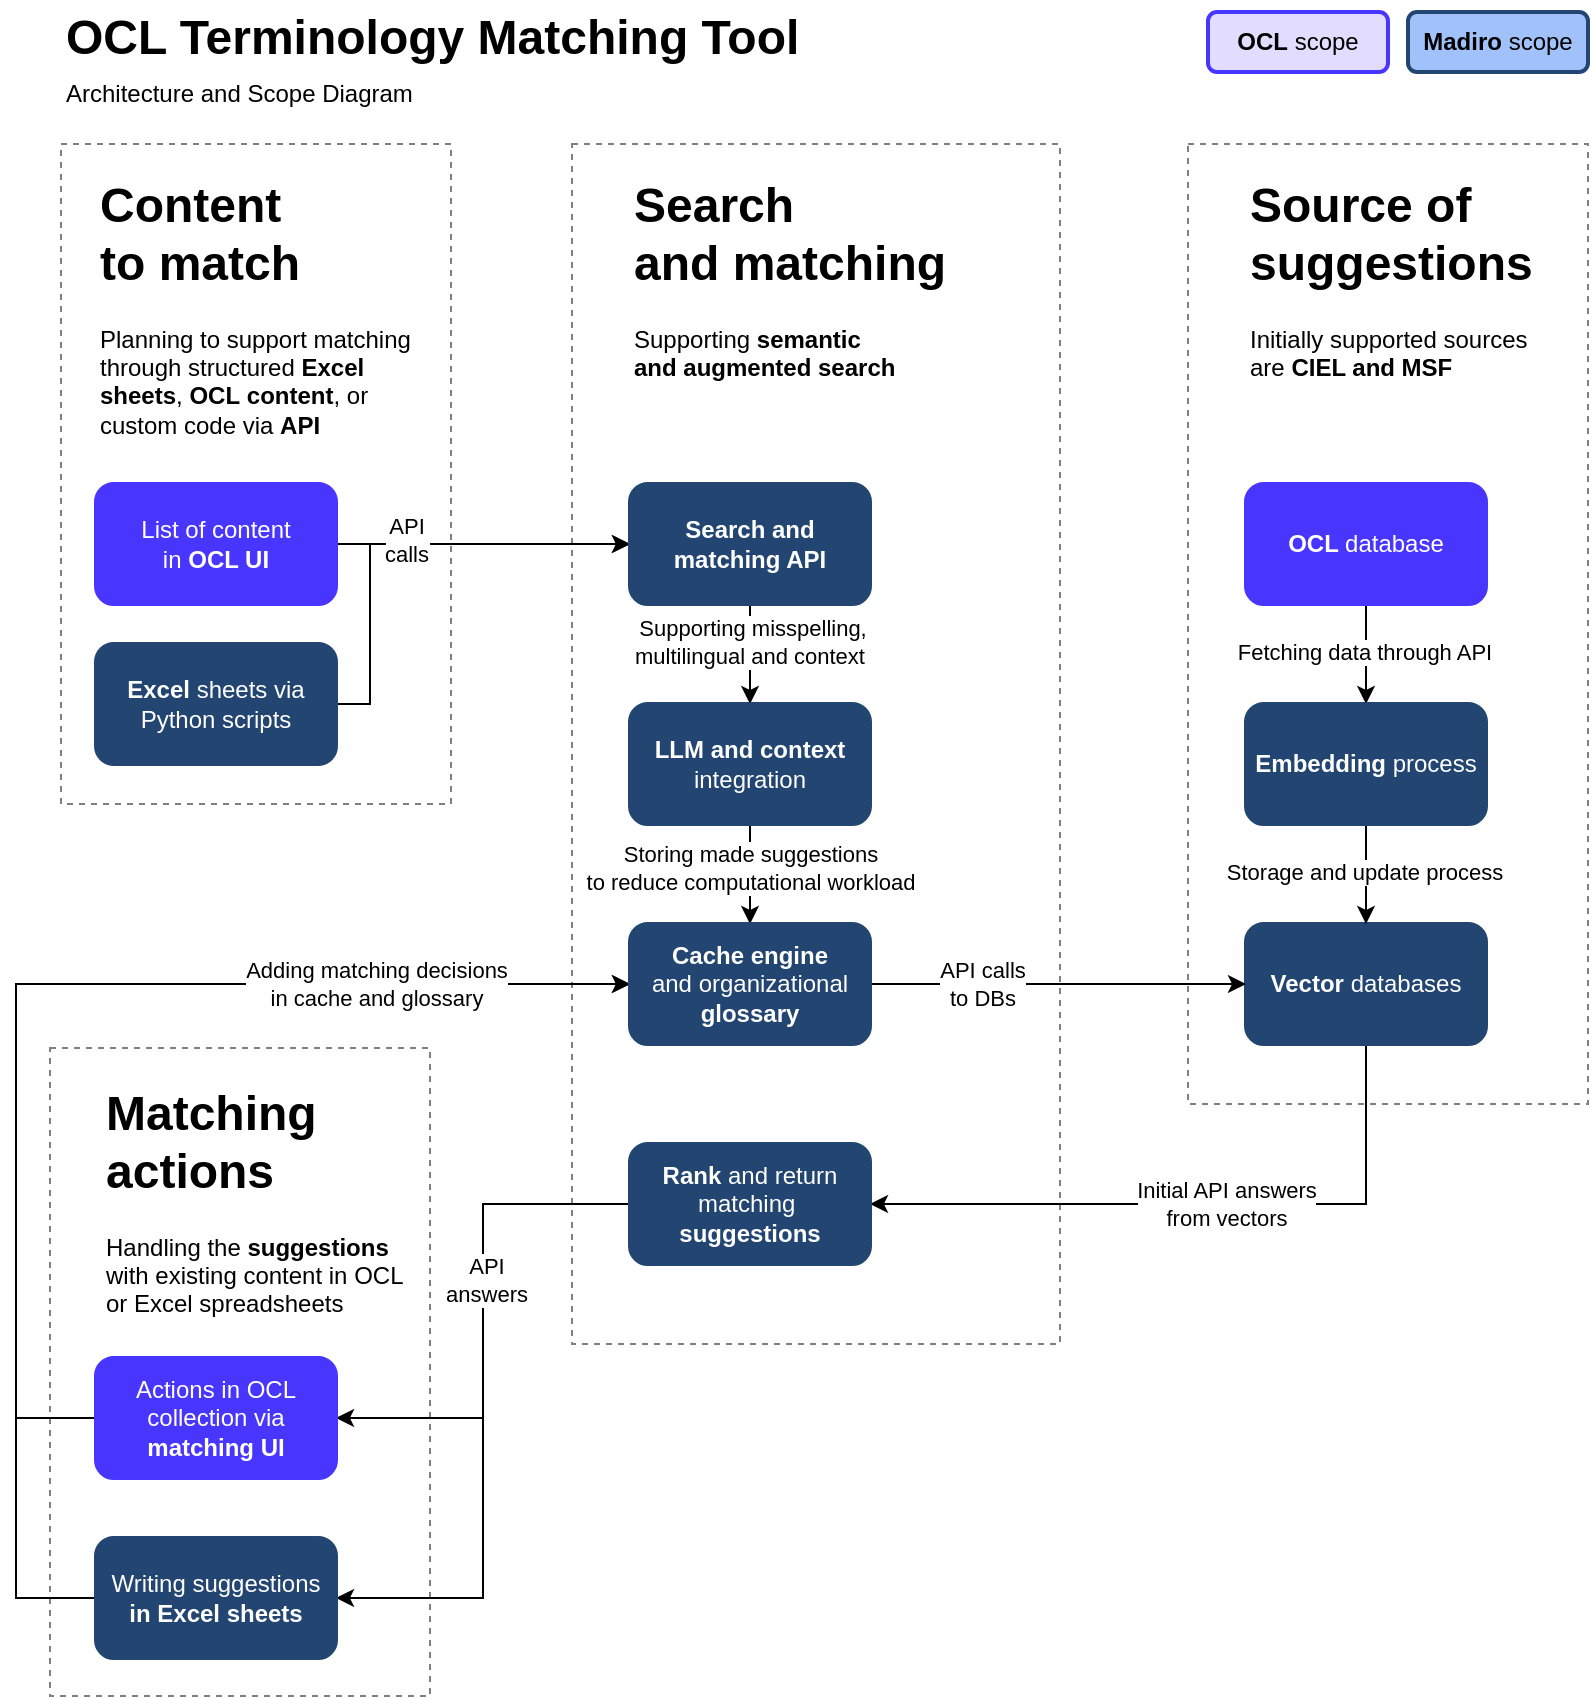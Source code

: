 <mxfile version="26.0.2">
  <diagram name="Page-1" id="SCZxRWlNd6-uZOi4cMfh">
    <mxGraphModel dx="1194" dy="710" grid="0" gridSize="10" guides="1" tooltips="1" connect="1" arrows="1" fold="1" page="1" pageScale="1" pageWidth="827" pageHeight="1169" background="#FFFFFF" math="0" shadow="0">
      <root>
        <mxCell id="0" />
        <mxCell id="1" parent="0" />
        <mxCell id="U9XiAi5DZTVXuSxYuTZE-63" value="" style="rounded=0;whiteSpace=wrap;html=1;fillColor=default;strokeColor=#808080;dashed=1;" vertex="1" parent="1">
          <mxGeometry x="31" y="544" width="190" height="324" as="geometry" />
        </mxCell>
        <mxCell id="U9XiAi5DZTVXuSxYuTZE-62" value="" style="rounded=0;whiteSpace=wrap;html=1;fillColor=default;strokeColor=#808080;dashed=1;" vertex="1" parent="1">
          <mxGeometry x="600" y="92" width="200" height="480" as="geometry" />
        </mxCell>
        <mxCell id="U9XiAi5DZTVXuSxYuTZE-60" value="" style="rounded=0;whiteSpace=wrap;html=1;fillColor=default;strokeColor=#808080;dashed=1;" vertex="1" parent="1">
          <mxGeometry x="292" y="92" width="244" height="600" as="geometry" />
        </mxCell>
        <mxCell id="U9XiAi5DZTVXuSxYuTZE-59" value="" style="rounded=0;whiteSpace=wrap;html=1;fillColor=default;strokeColor=#808080;dashed=1;" vertex="1" parent="1">
          <mxGeometry x="36.5" y="92" width="195" height="330" as="geometry" />
        </mxCell>
        <mxCell id="U9XiAi5DZTVXuSxYuTZE-31" value="&lt;h1 style=&quot;margin-top: 0px;&quot;&gt;Search &lt;br&gt;and matching&lt;/h1&gt;&lt;p&gt;Supporting &lt;b&gt;semantic&lt;br&gt;and augmented search&lt;/b&gt;&lt;/p&gt;" style="text;html=1;whiteSpace=wrap;overflow=hidden;rounded=0;strokeColor=none;dashed=1;" vertex="1" parent="1">
          <mxGeometry x="321" y="102" width="200" height="130" as="geometry" />
        </mxCell>
        <mxCell id="U9XiAi5DZTVXuSxYuTZE-2" value="&lt;h1 style=&quot;margin-top: 0px;&quot;&gt;Content &lt;br&gt;to match&lt;/h1&gt;&lt;p&gt;Planning to support matching through&amp;nbsp;structured &lt;b&gt;Excel sheets&lt;/b&gt;, &lt;b&gt;OCL&lt;/b&gt; &lt;b&gt;content&lt;/b&gt;,&amp;nbsp;or custom code via &lt;b&gt;API&lt;/b&gt;&lt;/p&gt;" style="text;html=1;whiteSpace=wrap;overflow=hidden;rounded=0;strokeColor=none;dashed=1;" vertex="1" parent="1">
          <mxGeometry x="54" y="102" width="170" height="140" as="geometry" />
        </mxCell>
        <mxCell id="U9XiAi5DZTVXuSxYuTZE-32" style="edgeStyle=orthogonalEdgeStyle;rounded=0;orthogonalLoop=1;jettySize=auto;html=1;exitX=1;exitY=0.5;exitDx=0;exitDy=0;entryX=0;entryY=0.5;entryDx=0;entryDy=0;" edge="1" parent="1" source="U9XiAi5DZTVXuSxYuTZE-1" target="U9XiAi5DZTVXuSxYuTZE-16">
          <mxGeometry relative="1" as="geometry" />
        </mxCell>
        <mxCell id="U9XiAi5DZTVXuSxYuTZE-1" value="List of content &lt;br&gt;in &lt;b&gt;OCL UI&lt;/b&gt;" style="rounded=1;whiteSpace=wrap;html=1;strokeColor=#4836FF;strokeWidth=2;fillColor=#4836FF;fontColor=#FFFFFF;" vertex="1" parent="1">
          <mxGeometry x="54" y="262" width="120" height="60" as="geometry" />
        </mxCell>
        <mxCell id="U9XiAi5DZTVXuSxYuTZE-4" value="&lt;h1 style=&quot;margin-top: 0px;&quot;&gt;Source&amp;nbsp;of suggestions&lt;/h1&gt;&lt;p&gt;Initially supported sources are&amp;nbsp;&lt;b&gt;CIEL and MSF&lt;/b&gt;&lt;/p&gt;" style="text;html=1;whiteSpace=wrap;overflow=hidden;rounded=0;strokeColor=none;dashed=1;" vertex="1" parent="1">
          <mxGeometry x="629" y="102" width="151" height="140" as="geometry" />
        </mxCell>
        <mxCell id="U9XiAi5DZTVXuSxYuTZE-34" style="edgeStyle=orthogonalEdgeStyle;rounded=0;orthogonalLoop=1;jettySize=auto;html=1;exitX=1;exitY=0.5;exitDx=0;exitDy=0;entryX=0;entryY=0.5;entryDx=0;entryDy=0;" edge="1" parent="1" source="U9XiAi5DZTVXuSxYuTZE-3" target="U9XiAi5DZTVXuSxYuTZE-16">
          <mxGeometry relative="1" as="geometry">
            <Array as="points">
              <mxPoint x="191" y="372" />
              <mxPoint x="191" y="292" />
            </Array>
          </mxGeometry>
        </mxCell>
        <mxCell id="U9XiAi5DZTVXuSxYuTZE-49" value="API &lt;br&gt;calls" style="edgeLabel;html=1;align=center;verticalAlign=middle;resizable=0;points=[];" vertex="1" connectable="0" parent="U9XiAi5DZTVXuSxYuTZE-34">
          <mxGeometry x="0.554" y="-2" relative="1" as="geometry">
            <mxPoint x="-62" y="-4" as="offset" />
          </mxGeometry>
        </mxCell>
        <mxCell id="U9XiAi5DZTVXuSxYuTZE-3" value="&lt;b&gt;Excel&lt;/b&gt; sheets via Python scripts" style="rounded=1;whiteSpace=wrap;html=1;strokeColor=#234571;strokeWidth=2;fillColor=#234571;fontColor=#FFFFFF;" vertex="1" parent="1">
          <mxGeometry x="54" y="342" width="120" height="60" as="geometry" />
        </mxCell>
        <mxCell id="U9XiAi5DZTVXuSxYuTZE-54" style="edgeStyle=orthogonalEdgeStyle;rounded=0;orthogonalLoop=1;jettySize=auto;html=1;exitX=0.5;exitY=1;exitDx=0;exitDy=0;entryX=1;entryY=0.5;entryDx=0;entryDy=0;" edge="1" parent="1" source="U9XiAi5DZTVXuSxYuTZE-5" target="U9XiAi5DZTVXuSxYuTZE-22">
          <mxGeometry relative="1" as="geometry" />
        </mxCell>
        <mxCell id="U9XiAi5DZTVXuSxYuTZE-56" value="Initial API answers &lt;br&gt;from vectors" style="edgeLabel;html=1;align=center;verticalAlign=middle;resizable=0;points=[];" vertex="1" connectable="0" parent="U9XiAi5DZTVXuSxYuTZE-54">
          <mxGeometry x="0.123" y="-1" relative="1" as="geometry">
            <mxPoint x="34" y="1" as="offset" />
          </mxGeometry>
        </mxCell>
        <mxCell id="U9XiAi5DZTVXuSxYuTZE-5" value="&lt;b&gt;Vector &lt;/b&gt;databases" style="rounded=1;whiteSpace=wrap;html=1;strokeColor=#234571;strokeWidth=2;fillColor=#234571;fontColor=#FFFFFF;" vertex="1" parent="1">
          <mxGeometry x="629" y="482" width="120" height="60" as="geometry" />
        </mxCell>
        <mxCell id="U9XiAi5DZTVXuSxYuTZE-10" style="edgeStyle=orthogonalEdgeStyle;rounded=0;orthogonalLoop=1;jettySize=auto;html=1;exitX=0.5;exitY=1;exitDx=0;exitDy=0;entryX=0.5;entryY=0;entryDx=0;entryDy=0;" edge="1" parent="1" source="U9XiAi5DZTVXuSxYuTZE-6" target="U9XiAi5DZTVXuSxYuTZE-9">
          <mxGeometry relative="1" as="geometry" />
        </mxCell>
        <mxCell id="U9XiAi5DZTVXuSxYuTZE-11" value="Fetching data through API" style="edgeLabel;html=1;align=center;verticalAlign=middle;resizable=0;points=[];" vertex="1" connectable="0" parent="U9XiAi5DZTVXuSxYuTZE-10">
          <mxGeometry x="0.1" y="-1" relative="1" as="geometry">
            <mxPoint y="-4" as="offset" />
          </mxGeometry>
        </mxCell>
        <mxCell id="U9XiAi5DZTVXuSxYuTZE-6" value="&lt;b&gt;OCL &lt;/b&gt;database" style="rounded=1;whiteSpace=wrap;html=1;strokeColor=#4836FF;strokeWidth=2;fillColor=#4836FF;fontColor=#FFFFFF;" vertex="1" parent="1">
          <mxGeometry x="629" y="262" width="120" height="60" as="geometry" />
        </mxCell>
        <mxCell id="U9XiAi5DZTVXuSxYuTZE-12" style="edgeStyle=orthogonalEdgeStyle;rounded=0;orthogonalLoop=1;jettySize=auto;html=1;exitX=0.5;exitY=1;exitDx=0;exitDy=0;entryX=0.5;entryY=0;entryDx=0;entryDy=0;" edge="1" parent="1" source="U9XiAi5DZTVXuSxYuTZE-9" target="U9XiAi5DZTVXuSxYuTZE-5">
          <mxGeometry relative="1" as="geometry" />
        </mxCell>
        <mxCell id="U9XiAi5DZTVXuSxYuTZE-13" value="Storage and update process" style="edgeLabel;html=1;align=center;verticalAlign=middle;resizable=0;points=[];" vertex="1" connectable="0" parent="U9XiAi5DZTVXuSxYuTZE-12">
          <mxGeometry x="-0.04" y="-1" relative="1" as="geometry">
            <mxPoint as="offset" />
          </mxGeometry>
        </mxCell>
        <mxCell id="U9XiAi5DZTVXuSxYuTZE-9" value="&lt;b&gt;Embedding &lt;/b&gt;process" style="rounded=1;whiteSpace=wrap;html=1;strokeColor=#234571;strokeWidth=2;fillColor=#234571;fontColor=#FFFFFF;" vertex="1" parent="1">
          <mxGeometry x="629" y="372" width="120" height="60" as="geometry" />
        </mxCell>
        <mxCell id="U9XiAi5DZTVXuSxYuTZE-35" style="edgeStyle=orthogonalEdgeStyle;rounded=0;orthogonalLoop=1;jettySize=auto;html=1;exitX=0.5;exitY=1;exitDx=0;exitDy=0;entryX=0.5;entryY=0;entryDx=0;entryDy=0;" edge="1" parent="1" source="U9XiAi5DZTVXuSxYuTZE-16" target="U9XiAi5DZTVXuSxYuTZE-26">
          <mxGeometry relative="1" as="geometry" />
        </mxCell>
        <mxCell id="U9XiAi5DZTVXuSxYuTZE-48" value="Supporting misspelling, &lt;br&gt;multilingual and context&amp;nbsp;" style="edgeLabel;html=1;align=center;verticalAlign=middle;resizable=0;points=[];" vertex="1" connectable="0" parent="U9XiAi5DZTVXuSxYuTZE-35">
          <mxGeometry x="-0.24" y="1" relative="1" as="geometry">
            <mxPoint as="offset" />
          </mxGeometry>
        </mxCell>
        <mxCell id="U9XiAi5DZTVXuSxYuTZE-16" value="&lt;b&gt;Search and matching API&lt;/b&gt;" style="rounded=1;whiteSpace=wrap;html=1;strokeColor=#234571;strokeWidth=2;fillColor=#234571;fontColor=#FFFFFF;" vertex="1" parent="1">
          <mxGeometry x="321" y="262" width="120" height="60" as="geometry" />
        </mxCell>
        <mxCell id="U9XiAi5DZTVXuSxYuTZE-41" style="edgeStyle=orthogonalEdgeStyle;rounded=0;orthogonalLoop=1;jettySize=auto;html=1;exitX=0;exitY=0.5;exitDx=0;exitDy=0;entryX=1;entryY=0.5;entryDx=0;entryDy=0;" edge="1" parent="1" source="U9XiAi5DZTVXuSxYuTZE-22" target="U9XiAi5DZTVXuSxYuTZE-38">
          <mxGeometry relative="1" as="geometry" />
        </mxCell>
        <mxCell id="U9XiAi5DZTVXuSxYuTZE-43" style="edgeStyle=orthogonalEdgeStyle;rounded=0;orthogonalLoop=1;jettySize=auto;html=1;exitX=0;exitY=0.5;exitDx=0;exitDy=0;entryX=1;entryY=0.5;entryDx=0;entryDy=0;" edge="1" parent="1" source="U9XiAi5DZTVXuSxYuTZE-22" target="U9XiAi5DZTVXuSxYuTZE-40">
          <mxGeometry relative="1" as="geometry" />
        </mxCell>
        <mxCell id="U9XiAi5DZTVXuSxYuTZE-55" value="API &lt;br&gt;answers" style="edgeLabel;html=1;align=center;verticalAlign=middle;resizable=0;points=[];" vertex="1" connectable="0" parent="U9XiAi5DZTVXuSxYuTZE-43">
          <mxGeometry x="-0.739" relative="1" as="geometry">
            <mxPoint x="-27" y="38" as="offset" />
          </mxGeometry>
        </mxCell>
        <mxCell id="U9XiAi5DZTVXuSxYuTZE-22" value="&lt;b&gt;Rank &lt;/b&gt;and return matching&amp;nbsp;&lt;b&gt; suggestions&lt;/b&gt;" style="rounded=1;whiteSpace=wrap;html=1;strokeColor=#234571;strokeWidth=2;fillColor=#234571;fontColor=#FFFFFF;" vertex="1" parent="1">
          <mxGeometry x="321" y="592" width="120" height="60" as="geometry" />
        </mxCell>
        <mxCell id="U9XiAi5DZTVXuSxYuTZE-45" style="edgeStyle=orthogonalEdgeStyle;rounded=0;orthogonalLoop=1;jettySize=auto;html=1;exitX=0.5;exitY=1;exitDx=0;exitDy=0;entryX=0.5;entryY=0;entryDx=0;entryDy=0;" edge="1" parent="1" source="U9XiAi5DZTVXuSxYuTZE-26" target="U9XiAi5DZTVXuSxYuTZE-44">
          <mxGeometry relative="1" as="geometry" />
        </mxCell>
        <mxCell id="U9XiAi5DZTVXuSxYuTZE-47" value="Storing made suggestions &lt;br&gt;to reduce computational workload" style="edgeLabel;html=1;align=center;verticalAlign=middle;resizable=0;points=[];" vertex="1" connectable="0" parent="U9XiAi5DZTVXuSxYuTZE-45">
          <mxGeometry x="-0.28" relative="1" as="geometry">
            <mxPoint y="4" as="offset" />
          </mxGeometry>
        </mxCell>
        <mxCell id="U9XiAi5DZTVXuSxYuTZE-26" value="&lt;b&gt;LLM and context &lt;/b&gt;integration" style="rounded=1;whiteSpace=wrap;html=1;strokeColor=#234571;strokeWidth=2;fillColor=#234571;fontColor=#FFFFFF;" vertex="1" parent="1">
          <mxGeometry x="321" y="372" width="120" height="60" as="geometry" />
        </mxCell>
        <mxCell id="U9XiAi5DZTVXuSxYuTZE-30" style="edgeStyle=orthogonalEdgeStyle;rounded=0;orthogonalLoop=1;jettySize=auto;html=1;exitX=0.5;exitY=1;exitDx=0;exitDy=0;" edge="1" parent="1">
          <mxGeometry relative="1" as="geometry">
            <mxPoint x="698" y="560" as="sourcePoint" />
            <mxPoint x="698" y="560" as="targetPoint" />
          </mxGeometry>
        </mxCell>
        <mxCell id="U9XiAi5DZTVXuSxYuTZE-51" style="edgeStyle=orthogonalEdgeStyle;rounded=0;orthogonalLoop=1;jettySize=auto;html=1;exitX=0;exitY=0.5;exitDx=0;exitDy=0;entryX=0;entryY=0.5;entryDx=0;entryDy=0;" edge="1" parent="1" source="U9XiAi5DZTVXuSxYuTZE-38" target="U9XiAi5DZTVXuSxYuTZE-44">
          <mxGeometry relative="1" as="geometry">
            <Array as="points">
              <mxPoint x="14" y="729" />
              <mxPoint x="14" y="512" />
            </Array>
          </mxGeometry>
        </mxCell>
        <mxCell id="U9XiAi5DZTVXuSxYuTZE-38" value="Actions in OCL collection via &lt;b&gt;matching UI&lt;/b&gt;" style="rounded=1;whiteSpace=wrap;html=1;strokeColor=#4836FF;strokeWidth=2;fillColor=#4836FF;fontColor=#FFFFFF;" vertex="1" parent="1">
          <mxGeometry x="54" y="699" width="120" height="60" as="geometry" />
        </mxCell>
        <mxCell id="U9XiAi5DZTVXuSxYuTZE-39" value="&lt;h1 style=&quot;margin-top: 0px;&quot;&gt;Matching &lt;br&gt;actions&lt;/h1&gt;&lt;p&gt;Handling the &lt;b&gt;suggestions&lt;/b&gt; with existing content in OCL or Excel spreadsheets&lt;/p&gt;" style="text;html=1;whiteSpace=wrap;overflow=hidden;rounded=0;strokeColor=none;dashed=1;" vertex="1" parent="1">
          <mxGeometry x="57" y="556" width="160" height="130" as="geometry" />
        </mxCell>
        <mxCell id="U9XiAi5DZTVXuSxYuTZE-52" style="edgeStyle=orthogonalEdgeStyle;rounded=0;orthogonalLoop=1;jettySize=auto;html=1;exitX=0;exitY=0.5;exitDx=0;exitDy=0;entryX=0;entryY=0.5;entryDx=0;entryDy=0;" edge="1" parent="1" source="U9XiAi5DZTVXuSxYuTZE-40" target="U9XiAi5DZTVXuSxYuTZE-44">
          <mxGeometry relative="1" as="geometry">
            <mxPoint x="-6" y="522" as="targetPoint" />
            <Array as="points">
              <mxPoint x="14" y="819" />
              <mxPoint x="14" y="512" />
            </Array>
          </mxGeometry>
        </mxCell>
        <mxCell id="U9XiAi5DZTVXuSxYuTZE-53" value="Adding matching decisions&lt;br&gt;in&amp;nbsp;cache and glossary" style="edgeLabel;html=1;align=center;verticalAlign=middle;resizable=0;points=[];" vertex="1" connectable="0" parent="U9XiAi5DZTVXuSxYuTZE-52">
          <mxGeometry x="0.696" relative="1" as="geometry">
            <mxPoint x="-28" as="offset" />
          </mxGeometry>
        </mxCell>
        <mxCell id="U9XiAi5DZTVXuSxYuTZE-40" value="Writing suggestions&lt;b&gt; in Excel sheets&lt;/b&gt;" style="rounded=1;whiteSpace=wrap;html=1;strokeColor=#234571;strokeWidth=2;fillColor=#234571;fontColor=#FFFFFF;" vertex="1" parent="1">
          <mxGeometry x="54" y="789" width="120" height="60" as="geometry" />
        </mxCell>
        <mxCell id="U9XiAi5DZTVXuSxYuTZE-46" style="edgeStyle=orthogonalEdgeStyle;rounded=0;orthogonalLoop=1;jettySize=auto;html=1;exitX=1;exitY=0.5;exitDx=0;exitDy=0;entryX=0;entryY=0.5;entryDx=0;entryDy=0;" edge="1" parent="1" source="U9XiAi5DZTVXuSxYuTZE-44" target="U9XiAi5DZTVXuSxYuTZE-5">
          <mxGeometry relative="1" as="geometry" />
        </mxCell>
        <mxCell id="U9XiAi5DZTVXuSxYuTZE-50" value="API calls &lt;br&gt;to DBs" style="edgeLabel;html=1;align=center;verticalAlign=middle;resizable=0;points=[];" vertex="1" connectable="0" parent="U9XiAi5DZTVXuSxYuTZE-46">
          <mxGeometry x="-0.106" y="1" relative="1" as="geometry">
            <mxPoint x="-28" y="1" as="offset" />
          </mxGeometry>
        </mxCell>
        <mxCell id="U9XiAi5DZTVXuSxYuTZE-44" value="&lt;b&gt;Cache&amp;nbsp;engine &lt;/b&gt;&lt;br&gt;and&lt;b&gt; &lt;/b&gt;organizational&lt;b&gt; glossary&lt;/b&gt;" style="rounded=1;whiteSpace=wrap;html=1;strokeColor=#234571;strokeWidth=2;fillColor=#234571;fontColor=#FFFFFF;" vertex="1" parent="1">
          <mxGeometry x="321" y="482" width="120" height="60" as="geometry" />
        </mxCell>
        <mxCell id="U9XiAi5DZTVXuSxYuTZE-57" value="&lt;b&gt;Madiro&lt;/b&gt; scope" style="rounded=1;whiteSpace=wrap;html=1;strokeColor=#234571;strokeWidth=2;fillColor=#A1C1FA;" vertex="1" parent="1">
          <mxGeometry x="710" y="26" width="90" height="30" as="geometry" />
        </mxCell>
        <mxCell id="U9XiAi5DZTVXuSxYuTZE-58" value="&lt;b&gt;OCL&lt;/b&gt; scope" style="rounded=1;whiteSpace=wrap;html=1;strokeColor=#4836FF;strokeWidth=2;fillColor=#E2DDFF;" vertex="1" parent="1">
          <mxGeometry x="610" y="26" width="90" height="30" as="geometry" />
        </mxCell>
        <mxCell id="U9XiAi5DZTVXuSxYuTZE-65" value="&lt;h1 style=&quot;margin-top: 0px; line-height: 100%;&quot;&gt;OCL Terminology Matching Tool&lt;br&gt;&lt;span style=&quot;font-size: 12px; font-weight: normal; background-color: transparent; color: light-dark(rgb(0, 0, 0), rgb(255, 255, 255));&quot;&gt;Architecture and Scope Diagram&lt;/span&gt;&lt;/h1&gt;" style="text;html=1;whiteSpace=wrap;overflow=hidden;rounded=0;strokeColor=none;dashed=1;" vertex="1" parent="1">
          <mxGeometry x="37" y="20" width="535.5" height="61" as="geometry" />
        </mxCell>
      </root>
    </mxGraphModel>
  </diagram>
</mxfile>
